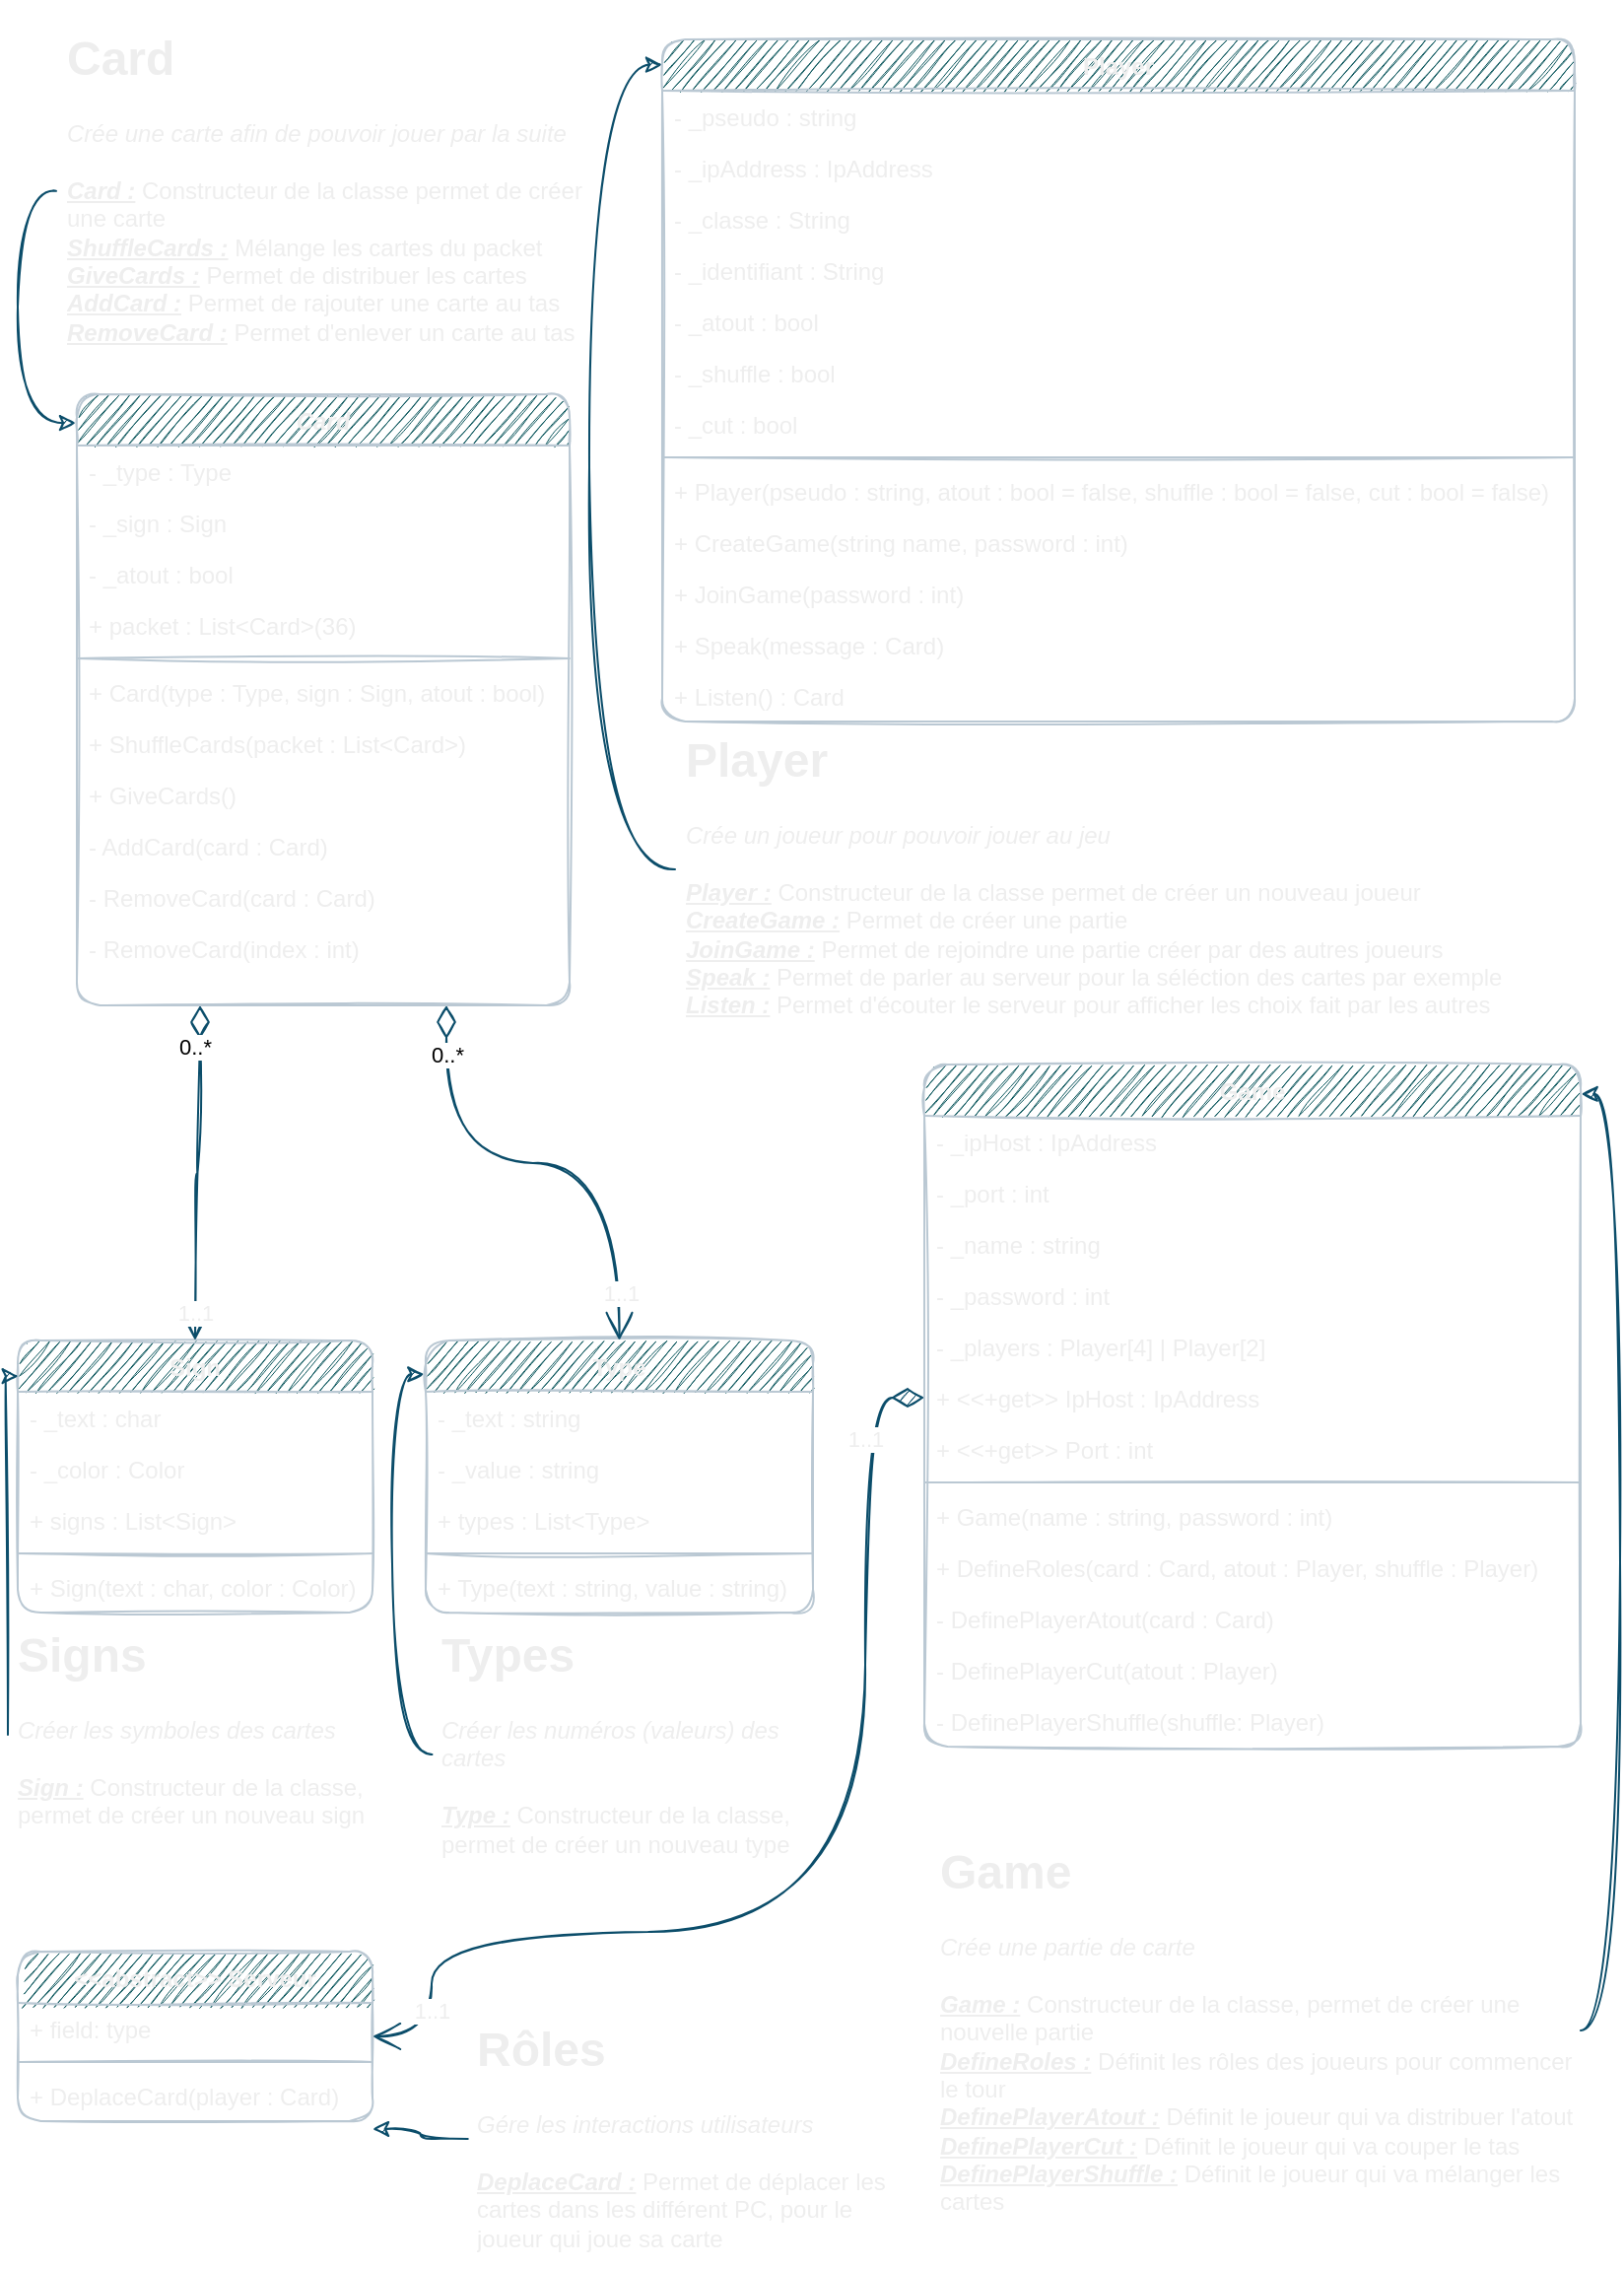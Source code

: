 <mxfile version="16.6.8" type="device"><diagram id="C5RBs43oDa-KdzZeNtuy" name="DiagramClass"><mxGraphModel dx="948" dy="529" grid="1" gridSize="10" guides="1" tooltips="1" connect="1" arrows="1" fold="1" page="1" pageScale="1" pageWidth="827" pageHeight="1169" math="0" shadow="0"><root><mxCell id="WIyWlLk6GJQsqaUBKTNV-0"/><mxCell id="WIyWlLk6GJQsqaUBKTNV-1" parent="WIyWlLk6GJQsqaUBKTNV-0"/><mxCell id="zkfFHV4jXpPFQw0GAbJ--0" value="Card" style="swimlane;fontStyle=3;align=center;verticalAlign=top;childLayout=stackLayout;horizontal=1;startSize=26;horizontalStack=0;resizeParent=1;resizeLast=0;collapsible=1;marginBottom=0;rounded=1;shadow=0;strokeWidth=1;fillColor=#09555B;strokeColor=#BAC8D3;fontColor=#EEEEEE;sketch=1;" parent="WIyWlLk6GJQsqaUBKTNV-1" vertex="1"><mxGeometry x="40" y="200" width="250" height="310" as="geometry"><mxRectangle x="40" y="20" width="250" height="26" as="alternateBounds"/></mxGeometry></mxCell><mxCell id="zkfFHV4jXpPFQw0GAbJ--1" value="- _type : Type" style="text;align=left;verticalAlign=top;spacingLeft=4;spacingRight=4;overflow=hidden;rotatable=0;points=[[0,0.5],[1,0.5]];portConstraint=eastwest;fontColor=#EEEEEE;rounded=1;sketch=1;" parent="zkfFHV4jXpPFQw0GAbJ--0" vertex="1"><mxGeometry y="26" width="250" height="26" as="geometry"/></mxCell><mxCell id="zkfFHV4jXpPFQw0GAbJ--2" value="- _sign : Sign" style="text;align=left;verticalAlign=top;spacingLeft=4;spacingRight=4;overflow=hidden;rotatable=0;points=[[0,0.5],[1,0.5]];portConstraint=eastwest;rounded=1;shadow=0;html=0;fontColor=#EEEEEE;sketch=1;" parent="zkfFHV4jXpPFQw0GAbJ--0" vertex="1"><mxGeometry y="52" width="250" height="26" as="geometry"/></mxCell><mxCell id="zkfFHV4jXpPFQw0GAbJ--3" value="- _atout : bool" style="text;align=left;verticalAlign=top;spacingLeft=4;spacingRight=4;overflow=hidden;rotatable=0;points=[[0,0.5],[1,0.5]];portConstraint=eastwest;rounded=1;shadow=0;html=0;fontColor=#EEEEEE;sketch=1;" parent="zkfFHV4jXpPFQw0GAbJ--0" vertex="1"><mxGeometry y="78" width="250" height="26" as="geometry"/></mxCell><mxCell id="dP0NVyw0foWW601qAzmN-12" value="+ packet : List&lt;Card&gt;(36)" style="text;align=left;verticalAlign=top;spacingLeft=4;spacingRight=4;overflow=hidden;rotatable=0;points=[[0,0.5],[1,0.5]];portConstraint=eastwest;rounded=1;shadow=0;html=0;fontColor=#EEEEEE;sketch=1;" parent="zkfFHV4jXpPFQw0GAbJ--0" vertex="1"><mxGeometry y="104" width="250" height="26" as="geometry"/></mxCell><mxCell id="zkfFHV4jXpPFQw0GAbJ--4" value="" style="line;html=1;strokeWidth=1;align=left;verticalAlign=middle;spacingTop=-1;spacingLeft=3;spacingRight=3;rotatable=0;labelPosition=right;points=[];portConstraint=eastwest;fillColor=#09555B;strokeColor=#BAC8D3;fontColor=#EEEEEE;rounded=1;sketch=1;" parent="zkfFHV4jXpPFQw0GAbJ--0" vertex="1"><mxGeometry y="130" width="250" height="8" as="geometry"/></mxCell><mxCell id="dP0NVyw0foWW601qAzmN-17" value="+ Card(type : Type, sign : Sign, atout : bool)" style="text;align=left;verticalAlign=top;spacingLeft=4;spacingRight=4;overflow=hidden;rotatable=0;points=[[0,0.5],[1,0.5]];portConstraint=eastwest;fontColor=#EEEEEE;rounded=1;sketch=1;" parent="zkfFHV4jXpPFQw0GAbJ--0" vertex="1"><mxGeometry y="138" width="250" height="26" as="geometry"/></mxCell><mxCell id="dP0NVyw0foWW601qAzmN-15" value="+ ShuffleCards(packet : List&lt;Card&gt;)" style="text;align=left;verticalAlign=top;spacingLeft=4;spacingRight=4;overflow=hidden;rotatable=0;points=[[0,0.5],[1,0.5]];portConstraint=eastwest;fontColor=#EEEEEE;rounded=1;sketch=1;" parent="zkfFHV4jXpPFQw0GAbJ--0" vertex="1"><mxGeometry y="164" width="250" height="26" as="geometry"/></mxCell><mxCell id="dP0NVyw0foWW601qAzmN-16" value="+ GiveCards()" style="text;align=left;verticalAlign=top;spacingLeft=4;spacingRight=4;overflow=hidden;rotatable=0;points=[[0,0.5],[1,0.5]];portConstraint=eastwest;fontColor=#EEEEEE;rounded=1;sketch=1;" parent="zkfFHV4jXpPFQw0GAbJ--0" vertex="1"><mxGeometry y="190" width="250" height="26" as="geometry"/></mxCell><mxCell id="zkfFHV4jXpPFQw0GAbJ--5" value="- AddCard(card : Card)" style="text;align=left;verticalAlign=top;spacingLeft=4;spacingRight=4;overflow=hidden;rotatable=0;points=[[0,0.5],[1,0.5]];portConstraint=eastwest;fontColor=#EEEEEE;rounded=1;sketch=1;" parent="zkfFHV4jXpPFQw0GAbJ--0" vertex="1"><mxGeometry y="216" width="250" height="26" as="geometry"/></mxCell><mxCell id="dP0NVyw0foWW601qAzmN-13" value="- RemoveCard(card : Card)" style="text;align=left;verticalAlign=top;spacingLeft=4;spacingRight=4;overflow=hidden;rotatable=0;points=[[0,0.5],[1,0.5]];portConstraint=eastwest;fontColor=#EEEEEE;rounded=1;sketch=1;" parent="zkfFHV4jXpPFQw0GAbJ--0" vertex="1"><mxGeometry y="242" width="250" height="26" as="geometry"/></mxCell><mxCell id="dP0NVyw0foWW601qAzmN-14" value="- RemoveCard(index : int)" style="text;align=left;verticalAlign=top;spacingLeft=4;spacingRight=4;overflow=hidden;rotatable=0;points=[[0,0.5],[1,0.5]];portConstraint=eastwest;fontColor=#EEEEEE;rounded=1;sketch=1;" parent="zkfFHV4jXpPFQw0GAbJ--0" vertex="1"><mxGeometry y="268" width="250" height="26" as="geometry"/></mxCell><mxCell id="zkfFHV4jXpPFQw0GAbJ--6" value="Sign" style="swimlane;fontStyle=1;align=center;verticalAlign=top;childLayout=stackLayout;horizontal=1;startSize=26;horizontalStack=0;resizeParent=1;resizeLast=0;collapsible=1;marginBottom=0;rounded=1;shadow=0;strokeWidth=1;fillColor=#09555B;strokeColor=#BAC8D3;fontColor=#EEEEEE;sketch=1;" parent="WIyWlLk6GJQsqaUBKTNV-1" vertex="1"><mxGeometry x="10" y="680" width="180" height="138" as="geometry"><mxRectangle x="40" y="540" width="180" height="26" as="alternateBounds"/></mxGeometry></mxCell><mxCell id="zkfFHV4jXpPFQw0GAbJ--7" value="- _text : char" style="text;align=left;verticalAlign=top;spacingLeft=4;spacingRight=4;overflow=hidden;rotatable=0;points=[[0,0.5],[1,0.5]];portConstraint=eastwest;fontColor=#EEEEEE;rounded=1;sketch=1;" parent="zkfFHV4jXpPFQw0GAbJ--6" vertex="1"><mxGeometry y="26" width="180" height="26" as="geometry"/></mxCell><mxCell id="zkfFHV4jXpPFQw0GAbJ--8" value="- _color : Color" style="text;align=left;verticalAlign=top;spacingLeft=4;spacingRight=4;overflow=hidden;rotatable=0;points=[[0,0.5],[1,0.5]];portConstraint=eastwest;rounded=1;shadow=0;html=0;fontColor=#EEEEEE;sketch=1;" parent="zkfFHV4jXpPFQw0GAbJ--6" vertex="1"><mxGeometry y="52" width="180" height="26" as="geometry"/></mxCell><mxCell id="dP0NVyw0foWW601qAzmN-11" value="+ signs : List&lt;Sign&gt;" style="text;align=left;verticalAlign=top;spacingLeft=4;spacingRight=4;overflow=hidden;rotatable=0;points=[[0,0.5],[1,0.5]];portConstraint=eastwest;rounded=1;shadow=0;html=0;fontColor=#EEEEEE;sketch=1;" parent="zkfFHV4jXpPFQw0GAbJ--6" vertex="1"><mxGeometry y="78" width="180" height="26" as="geometry"/></mxCell><mxCell id="zkfFHV4jXpPFQw0GAbJ--9" value="" style="line;html=1;strokeWidth=1;align=left;verticalAlign=middle;spacingTop=-1;spacingLeft=3;spacingRight=3;rotatable=0;labelPosition=right;points=[];portConstraint=eastwest;fillColor=#09555B;strokeColor=#BAC8D3;fontColor=#EEEEEE;rounded=1;sketch=1;" parent="zkfFHV4jXpPFQw0GAbJ--6" vertex="1"><mxGeometry y="104" width="180" height="8" as="geometry"/></mxCell><mxCell id="dP0NVyw0foWW601qAzmN-6" value="+ Sign(text : char, color : Color)" style="text;align=left;verticalAlign=top;spacingLeft=4;spacingRight=4;overflow=hidden;rotatable=0;points=[[0,0.5],[1,0.5]];portConstraint=eastwest;fontColor=#EEEEEE;rounded=1;sketch=1;" parent="zkfFHV4jXpPFQw0GAbJ--6" vertex="1"><mxGeometry y="112" width="180" height="26" as="geometry"/></mxCell><mxCell id="zkfFHV4jXpPFQw0GAbJ--13" value="Type" style="swimlane;fontStyle=1;align=center;verticalAlign=top;childLayout=stackLayout;horizontal=1;startSize=26;horizontalStack=0;resizeParent=1;resizeLast=0;collapsible=1;marginBottom=0;rounded=1;shadow=0;strokeWidth=1;fillColor=#09555B;strokeColor=#BAC8D3;fontColor=#EEEEEE;sketch=1;" parent="WIyWlLk6GJQsqaUBKTNV-1" vertex="1"><mxGeometry x="217" y="680" width="196.5" height="138" as="geometry"><mxRectangle x="251.75" y="540" width="198.25" height="26" as="alternateBounds"/></mxGeometry></mxCell><mxCell id="zkfFHV4jXpPFQw0GAbJ--14" value="- _text : string" style="text;align=left;verticalAlign=top;spacingLeft=4;spacingRight=4;overflow=hidden;rotatable=0;points=[[0,0.5],[1,0.5]];portConstraint=eastwest;fontColor=#EEEEEE;rounded=1;sketch=1;" parent="zkfFHV4jXpPFQw0GAbJ--13" vertex="1"><mxGeometry y="26" width="196.5" height="26" as="geometry"/></mxCell><mxCell id="7lT3j3lqQRXtBNQ0mjRO-77" value="- _value : string" style="text;align=left;verticalAlign=top;spacingLeft=4;spacingRight=4;overflow=hidden;rotatable=0;points=[[0,0.5],[1,0.5]];portConstraint=eastwest;fontColor=#EEEEEE;rounded=1;sketch=1;" parent="zkfFHV4jXpPFQw0GAbJ--13" vertex="1"><mxGeometry y="52" width="196.5" height="26" as="geometry"/></mxCell><mxCell id="dP0NVyw0foWW601qAzmN-10" value="+ types : List&lt;Type&gt;" style="text;align=left;verticalAlign=top;spacingLeft=4;spacingRight=4;overflow=hidden;rotatable=0;points=[[0,0.5],[1,0.5]];portConstraint=eastwest;fontColor=#EEEEEE;rounded=1;sketch=1;" parent="zkfFHV4jXpPFQw0GAbJ--13" vertex="1"><mxGeometry y="78" width="196.5" height="26" as="geometry"/></mxCell><mxCell id="zkfFHV4jXpPFQw0GAbJ--15" value="" style="line;html=1;strokeWidth=1;align=left;verticalAlign=middle;spacingTop=-1;spacingLeft=3;spacingRight=3;rotatable=0;labelPosition=right;points=[];portConstraint=eastwest;fillColor=#09555B;strokeColor=#BAC8D3;fontColor=#EEEEEE;rounded=1;sketch=1;" parent="zkfFHV4jXpPFQw0GAbJ--13" vertex="1"><mxGeometry y="104" width="196.5" height="8" as="geometry"/></mxCell><mxCell id="dP0NVyw0foWW601qAzmN-9" value="+ Type(text : string, value : string)" style="text;align=left;verticalAlign=top;spacingLeft=4;spacingRight=4;overflow=hidden;rotatable=0;points=[[0,0.5],[1,0.5]];portConstraint=eastwest;fontColor=#EEEEEE;rounded=1;sketch=1;" parent="zkfFHV4jXpPFQw0GAbJ--13" vertex="1"><mxGeometry y="112" width="196.5" height="26" as="geometry"/></mxCell><mxCell id="xKvep_wwdfKlVyKASgdK-0" value="Player" style="swimlane;fontStyle=1;align=center;verticalAlign=top;childLayout=stackLayout;horizontal=1;startSize=26;horizontalStack=0;resizeParent=1;resizeParentMax=0;resizeLast=0;collapsible=1;marginBottom=0;fillColor=#09555B;strokeColor=#BAC8D3;fontColor=#EEEEEE;rounded=1;sketch=1;" parent="WIyWlLk6GJQsqaUBKTNV-1" vertex="1"><mxGeometry x="337" y="20" width="463" height="346" as="geometry"><mxRectangle x="337" y="20" width="453" height="26" as="alternateBounds"/></mxGeometry></mxCell><mxCell id="xKvep_wwdfKlVyKASgdK-1" value="- _pseudo : string" style="text;strokeColor=none;fillColor=none;align=left;verticalAlign=top;spacingLeft=4;spacingRight=4;overflow=hidden;rotatable=0;points=[[0,0.5],[1,0.5]];portConstraint=eastwest;fontColor=#EEEEEE;rounded=1;sketch=1;" parent="xKvep_wwdfKlVyKASgdK-0" vertex="1"><mxGeometry y="26" width="463" height="26" as="geometry"/></mxCell><mxCell id="xKvep_wwdfKlVyKASgdK-4" value="- _ipAddress : IpAddress" style="text;strokeColor=none;fillColor=none;align=left;verticalAlign=top;spacingLeft=4;spacingRight=4;overflow=hidden;rotatable=0;points=[[0,0.5],[1,0.5]];portConstraint=eastwest;fontColor=#EEEEEE;rounded=1;sketch=1;" parent="xKvep_wwdfKlVyKASgdK-0" vertex="1"><mxGeometry y="52" width="463" height="26" as="geometry"/></mxCell><mxCell id="xKvep_wwdfKlVyKASgdK-5" value="- _classe : String" style="text;strokeColor=none;fillColor=none;align=left;verticalAlign=top;spacingLeft=4;spacingRight=4;overflow=hidden;rotatable=0;points=[[0,0.5],[1,0.5]];portConstraint=eastwest;fontColor=#EEEEEE;rounded=1;sketch=1;" parent="xKvep_wwdfKlVyKASgdK-0" vertex="1"><mxGeometry y="78" width="463" height="26" as="geometry"/></mxCell><mxCell id="xKvep_wwdfKlVyKASgdK-6" value="- _identifiant : String" style="text;strokeColor=none;fillColor=none;align=left;verticalAlign=top;spacingLeft=4;spacingRight=4;overflow=hidden;rotatable=0;points=[[0,0.5],[1,0.5]];portConstraint=eastwest;fontColor=#EEEEEE;rounded=1;sketch=1;" parent="xKvep_wwdfKlVyKASgdK-0" vertex="1"><mxGeometry y="104" width="463" height="26" as="geometry"/></mxCell><mxCell id="xKvep_wwdfKlVyKASgdK-24" value="- _atout : bool" style="text;strokeColor=none;fillColor=none;align=left;verticalAlign=top;spacingLeft=4;spacingRight=4;overflow=hidden;rotatable=0;points=[[0,0.5],[1,0.5]];portConstraint=eastwest;fontColor=#EEEEEE;rounded=1;sketch=1;" parent="xKvep_wwdfKlVyKASgdK-0" vertex="1"><mxGeometry y="130" width="463" height="26" as="geometry"/></mxCell><mxCell id="xKvep_wwdfKlVyKASgdK-25" value="- _shuffle : bool" style="text;strokeColor=none;fillColor=none;align=left;verticalAlign=top;spacingLeft=4;spacingRight=4;overflow=hidden;rotatable=0;points=[[0,0.5],[1,0.5]];portConstraint=eastwest;fontColor=#EEEEEE;rounded=1;sketch=1;" parent="xKvep_wwdfKlVyKASgdK-0" vertex="1"><mxGeometry y="156" width="463" height="26" as="geometry"/></mxCell><mxCell id="xKvep_wwdfKlVyKASgdK-27" value="- _cut : bool" style="text;strokeColor=none;fillColor=none;align=left;verticalAlign=top;spacingLeft=4;spacingRight=4;overflow=hidden;rotatable=0;points=[[0,0.5],[1,0.5]];portConstraint=eastwest;fontColor=#EEEEEE;rounded=1;sketch=1;" parent="xKvep_wwdfKlVyKASgdK-0" vertex="1"><mxGeometry y="182" width="463" height="26" as="geometry"/></mxCell><mxCell id="xKvep_wwdfKlVyKASgdK-2" value="" style="line;strokeWidth=1;fillColor=none;align=left;verticalAlign=middle;spacingTop=-1;spacingLeft=3;spacingRight=3;rotatable=0;labelPosition=right;points=[];portConstraint=eastwest;strokeColor=#BAC8D3;fontColor=#EEEEEE;rounded=1;sketch=1;" parent="xKvep_wwdfKlVyKASgdK-0" vertex="1"><mxGeometry y="208" width="463" height="8" as="geometry"/></mxCell><mxCell id="xKvep_wwdfKlVyKASgdK-3" value="+ Player(pseudo : string, atout : bool = false, shuffle : bool = false, cut : bool = false)" style="text;strokeColor=none;fillColor=none;align=left;verticalAlign=top;spacingLeft=4;spacingRight=4;overflow=hidden;rotatable=0;points=[[0,0.5],[1,0.5]];portConstraint=eastwest;fontColor=#EEEEEE;rounded=1;sketch=1;" parent="xKvep_wwdfKlVyKASgdK-0" vertex="1"><mxGeometry y="216" width="463" height="26" as="geometry"/></mxCell><mxCell id="xKvep_wwdfKlVyKASgdK-7" value="+ CreateGame(string name, password : int)" style="text;strokeColor=none;fillColor=none;align=left;verticalAlign=top;spacingLeft=4;spacingRight=4;overflow=hidden;rotatable=0;points=[[0,0.5],[1,0.5]];portConstraint=eastwest;fontColor=#EEEEEE;rounded=1;sketch=1;" parent="xKvep_wwdfKlVyKASgdK-0" vertex="1"><mxGeometry y="242" width="463" height="26" as="geometry"/></mxCell><mxCell id="xKvep_wwdfKlVyKASgdK-8" value="+ JoinGame(password : int)" style="text;strokeColor=none;fillColor=none;align=left;verticalAlign=top;spacingLeft=4;spacingRight=4;overflow=hidden;rotatable=0;points=[[0,0.5],[1,0.5]];portConstraint=eastwest;fontColor=#EEEEEE;rounded=1;sketch=1;" parent="xKvep_wwdfKlVyKASgdK-0" vertex="1"><mxGeometry y="268" width="463" height="26" as="geometry"/></mxCell><mxCell id="xKvep_wwdfKlVyKASgdK-12" value="+ Speak(message : Card)" style="text;strokeColor=none;fillColor=none;align=left;verticalAlign=top;spacingLeft=4;spacingRight=4;overflow=hidden;rotatable=0;points=[[0,0.5],[1,0.5]];portConstraint=eastwest;fontColor=#EEEEEE;rounded=1;sketch=1;" parent="xKvep_wwdfKlVyKASgdK-0" vertex="1"><mxGeometry y="294" width="463" height="26" as="geometry"/></mxCell><mxCell id="xKvep_wwdfKlVyKASgdK-14" value="+ Listen() : Card" style="text;strokeColor=none;fillColor=none;align=left;verticalAlign=top;spacingLeft=4;spacingRight=4;overflow=hidden;rotatable=0;points=[[0,0.5],[1,0.5]];portConstraint=eastwest;fontColor=#EEEEEE;rounded=1;sketch=1;" parent="xKvep_wwdfKlVyKASgdK-0" vertex="1"><mxGeometry y="320" width="463" height="26" as="geometry"/></mxCell><mxCell id="xKvep_wwdfKlVyKASgdK-15" value="Game" style="swimlane;fontStyle=1;align=center;verticalAlign=top;childLayout=stackLayout;horizontal=1;startSize=26;horizontalStack=0;resizeParent=1;resizeParentMax=0;resizeLast=0;collapsible=1;marginBottom=0;fillColor=#09555B;strokeColor=#BAC8D3;fontColor=#EEEEEE;rounded=1;sketch=1;" parent="WIyWlLk6GJQsqaUBKTNV-1" vertex="1"><mxGeometry x="470" y="540" width="333" height="346" as="geometry"><mxRectangle x="470" y="540" width="330" height="26" as="alternateBounds"/></mxGeometry></mxCell><mxCell id="xKvep_wwdfKlVyKASgdK-10" value="- _ipHost : IpAddress" style="text;strokeColor=none;fillColor=none;align=left;verticalAlign=top;spacingLeft=4;spacingRight=4;overflow=hidden;rotatable=0;points=[[0,0.5],[1,0.5]];portConstraint=eastwest;fontColor=#EEEEEE;rounded=1;sketch=1;" parent="xKvep_wwdfKlVyKASgdK-15" vertex="1"><mxGeometry y="26" width="333" height="26" as="geometry"/></mxCell><mxCell id="xKvep_wwdfKlVyKASgdK-13" value="- _port : int" style="text;strokeColor=none;fillColor=none;align=left;verticalAlign=top;spacingLeft=4;spacingRight=4;overflow=hidden;rotatable=0;points=[[0,0.5],[1,0.5]];portConstraint=eastwest;fontColor=#EEEEEE;rounded=1;sketch=1;" parent="xKvep_wwdfKlVyKASgdK-15" vertex="1"><mxGeometry y="52" width="333" height="26" as="geometry"/></mxCell><mxCell id="xKvep_wwdfKlVyKASgdK-21" value="- _name : string" style="text;strokeColor=none;fillColor=none;align=left;verticalAlign=top;spacingLeft=4;spacingRight=4;overflow=hidden;rotatable=0;points=[[0,0.5],[1,0.5]];portConstraint=eastwest;fontColor=#EEEEEE;rounded=1;sketch=1;" parent="xKvep_wwdfKlVyKASgdK-15" vertex="1"><mxGeometry y="78" width="333" height="26" as="geometry"/></mxCell><mxCell id="xKvep_wwdfKlVyKASgdK-22" value="- _password : int" style="text;strokeColor=none;fillColor=none;align=left;verticalAlign=top;spacingLeft=4;spacingRight=4;overflow=hidden;rotatable=0;points=[[0,0.5],[1,0.5]];portConstraint=eastwest;fontColor=#EEEEEE;rounded=1;sketch=1;" parent="xKvep_wwdfKlVyKASgdK-15" vertex="1"><mxGeometry y="104" width="333" height="26" as="geometry"/></mxCell><mxCell id="xKvep_wwdfKlVyKASgdK-23" value="- _players : Player[4] | Player[2]" style="text;strokeColor=none;fillColor=none;align=left;verticalAlign=top;spacingLeft=4;spacingRight=4;overflow=hidden;rotatable=0;points=[[0,0.5],[1,0.5]];portConstraint=eastwest;fontColor=#EEEEEE;rounded=1;sketch=1;" parent="xKvep_wwdfKlVyKASgdK-15" vertex="1"><mxGeometry y="130" width="333" height="26" as="geometry"/></mxCell><mxCell id="xKvep_wwdfKlVyKASgdK-19" value="+ &lt;&lt;+get&gt;&gt; IpHost : IpAddress" style="text;strokeColor=none;fillColor=none;align=left;verticalAlign=top;spacingLeft=4;spacingRight=4;overflow=hidden;rotatable=0;points=[[0,0.5],[1,0.5]];portConstraint=eastwest;fontColor=#EEEEEE;rounded=1;sketch=1;" parent="xKvep_wwdfKlVyKASgdK-15" vertex="1"><mxGeometry y="156" width="333" height="26" as="geometry"/></mxCell><mxCell id="xKvep_wwdfKlVyKASgdK-20" value="+ &lt;&lt;+get&gt;&gt; Port : int" style="text;strokeColor=none;fillColor=none;align=left;verticalAlign=top;spacingLeft=4;spacingRight=4;overflow=hidden;rotatable=0;points=[[0,0.5],[1,0.5]];portConstraint=eastwest;fontColor=#EEEEEE;rounded=1;sketch=1;" parent="xKvep_wwdfKlVyKASgdK-15" vertex="1"><mxGeometry y="182" width="333" height="26" as="geometry"/></mxCell><mxCell id="xKvep_wwdfKlVyKASgdK-17" value="" style="line;strokeWidth=1;fillColor=none;align=left;verticalAlign=middle;spacingTop=-1;spacingLeft=3;spacingRight=3;rotatable=0;labelPosition=right;points=[];portConstraint=eastwest;strokeColor=#BAC8D3;fontColor=#EEEEEE;rounded=1;sketch=1;" parent="xKvep_wwdfKlVyKASgdK-15" vertex="1"><mxGeometry y="208" width="333" height="8" as="geometry"/></mxCell><mxCell id="xKvep_wwdfKlVyKASgdK-18" value="+ Game(name : string, password : int)" style="text;strokeColor=none;fillColor=none;align=left;verticalAlign=top;spacingLeft=4;spacingRight=4;overflow=hidden;rotatable=0;points=[[0,0.5],[1,0.5]];portConstraint=eastwest;fontColor=#EEEEEE;rounded=1;sketch=1;" parent="xKvep_wwdfKlVyKASgdK-15" vertex="1"><mxGeometry y="216" width="333" height="26" as="geometry"/></mxCell><mxCell id="7lT3j3lqQRXtBNQ0mjRO-5" value="+ DefineRoles(card : Card, atout : Player, shuffle : Player)" style="text;strokeColor=none;fillColor=none;align=left;verticalAlign=top;spacingLeft=4;spacingRight=4;overflow=hidden;rotatable=0;points=[[0,0.5],[1,0.5]];portConstraint=eastwest;fontColor=#EEEEEE;rounded=1;sketch=1;" parent="xKvep_wwdfKlVyKASgdK-15" vertex="1"><mxGeometry y="242" width="333" height="26" as="geometry"/></mxCell><mxCell id="7lT3j3lqQRXtBNQ0mjRO-1" value="- DefinePlayerAtout(card : Card)" style="text;strokeColor=none;fillColor=none;align=left;verticalAlign=top;spacingLeft=4;spacingRight=4;overflow=hidden;rotatable=0;points=[[0,0.5],[1,0.5]];portConstraint=eastwest;fontColor=#EEEEEE;rounded=1;sketch=1;" parent="xKvep_wwdfKlVyKASgdK-15" vertex="1"><mxGeometry y="268" width="333" height="26" as="geometry"/></mxCell><mxCell id="7lT3j3lqQRXtBNQ0mjRO-2" value="- DefinePlayerCut(atout : Player)" style="text;strokeColor=none;fillColor=none;align=left;verticalAlign=top;spacingLeft=4;spacingRight=4;overflow=hidden;rotatable=0;points=[[0,0.5],[1,0.5]];portConstraint=eastwest;fontColor=#EEEEEE;rounded=1;sketch=1;" parent="xKvep_wwdfKlVyKASgdK-15" vertex="1"><mxGeometry y="294" width="333" height="26" as="geometry"/></mxCell><mxCell id="7lT3j3lqQRXtBNQ0mjRO-3" value="- DefinePlayerShuffle(shuffle: Player)" style="text;strokeColor=none;fillColor=none;align=left;verticalAlign=top;spacingLeft=4;spacingRight=4;overflow=hidden;rotatable=0;points=[[0,0.5],[1,0.5]];portConstraint=eastwest;fontColor=#EEEEEE;rounded=1;sketch=1;" parent="xKvep_wwdfKlVyKASgdK-15" vertex="1"><mxGeometry y="320" width="333" height="26" as="geometry"/></mxCell><mxCell id="7lT3j3lqQRXtBNQ0mjRO-79" value="&lt;&lt;abstract&gt;&gt; Serveur" style="swimlane;fontStyle=1;align=center;verticalAlign=top;childLayout=stackLayout;horizontal=1;startSize=26;horizontalStack=0;resizeParent=1;resizeParentMax=0;resizeLast=0;collapsible=1;marginBottom=0;rounded=1;sketch=1;fontColor=#EEEEEE;strokeColor=#BAC8D3;fillColor=#09555B;" parent="WIyWlLk6GJQsqaUBKTNV-1" vertex="1"><mxGeometry x="10" y="990" width="180" height="86" as="geometry"><mxRectangle x="10" y="840" width="170" height="30" as="alternateBounds"/></mxGeometry></mxCell><mxCell id="7lT3j3lqQRXtBNQ0mjRO-80" value="+ field: type" style="text;strokeColor=none;fillColor=none;align=left;verticalAlign=top;spacingLeft=4;spacingRight=4;overflow=hidden;rotatable=0;points=[[0,0.5],[1,0.5]];portConstraint=eastwest;rounded=1;sketch=1;fontColor=#EEEEEE;" parent="7lT3j3lqQRXtBNQ0mjRO-79" vertex="1"><mxGeometry y="26" width="180" height="26" as="geometry"/></mxCell><mxCell id="7lT3j3lqQRXtBNQ0mjRO-81" value="" style="line;strokeWidth=1;fillColor=none;align=left;verticalAlign=middle;spacingTop=-1;spacingLeft=3;spacingRight=3;rotatable=0;labelPosition=right;points=[];portConstraint=eastwest;rounded=1;sketch=1;fontColor=#EEEEEE;strokeColor=#BAC8D3;" parent="7lT3j3lqQRXtBNQ0mjRO-79" vertex="1"><mxGeometry y="52" width="180" height="8" as="geometry"/></mxCell><mxCell id="7lT3j3lqQRXtBNQ0mjRO-82" value="+ DeplaceCard(player : Card)" style="text;strokeColor=none;fillColor=none;align=left;verticalAlign=top;spacingLeft=4;spacingRight=4;overflow=hidden;rotatable=0;points=[[0,0.5],[1,0.5]];portConstraint=eastwest;rounded=1;sketch=1;fontColor=#EEEEEE;" parent="7lT3j3lqQRXtBNQ0mjRO-79" vertex="1"><mxGeometry y="60" width="180" height="26" as="geometry"/></mxCell><mxCell id="7lT3j3lqQRXtBNQ0mjRO-84" value="" style="edgeStyle=orthogonalEdgeStyle;curved=1;rounded=1;sketch=1;orthogonalLoop=1;jettySize=auto;html=1;strokeColor=#0B4D6A;entryX=1;entryY=1.154;entryDx=0;entryDy=0;entryPerimeter=0;" parent="WIyWlLk6GJQsqaUBKTNV-1" source="7lT3j3lqQRXtBNQ0mjRO-83" target="7lT3j3lqQRXtBNQ0mjRO-82" edge="1"><mxGeometry relative="1" as="geometry"/></mxCell><mxCell id="7lT3j3lqQRXtBNQ0mjRO-83" value="&lt;h1&gt;Rôles&lt;/h1&gt;&lt;div&gt;&lt;i&gt;Gére les interactions utilisateurs&lt;/i&gt;&lt;/div&gt;&lt;div&gt;&lt;br&gt;&lt;/div&gt;&lt;div&gt;&lt;u style=&quot;font-weight: bold ; font-style: italic&quot;&gt;DeplaceCard :&lt;/u&gt;&amp;nbsp;Permet de déplacer les cartes dans les différent PC, pour le joueur qui joue sa carte&lt;/div&gt;" style="text;html=1;strokeColor=none;fillColor=none;spacing=5;spacingTop=-20;whiteSpace=wrap;overflow=hidden;rounded=1;sketch=1;fontColor=#EEEEEE;" parent="WIyWlLk6GJQsqaUBKTNV-1" vertex="1"><mxGeometry x="238.38" y="1020" width="216.75" height="130" as="geometry"/></mxCell><mxCell id="7lT3j3lqQRXtBNQ0mjRO-86" value="" style="edgeStyle=orthogonalEdgeStyle;curved=1;rounded=1;sketch=1;orthogonalLoop=1;jettySize=auto;html=1;strokeColor=#0B4D6A;entryX=0.002;entryY=0.131;entryDx=0;entryDy=0;entryPerimeter=0;exitX=0;exitY=0.5;exitDx=0;exitDy=0;" parent="WIyWlLk6GJQsqaUBKTNV-1" source="7lT3j3lqQRXtBNQ0mjRO-85" target="zkfFHV4jXpPFQw0GAbJ--6" edge="1"><mxGeometry relative="1" as="geometry"><Array as="points"><mxPoint x="5" y="698"/></Array></mxGeometry></mxCell><mxCell id="7lT3j3lqQRXtBNQ0mjRO-85" value="&lt;h1&gt;Signs&lt;/h1&gt;&lt;div&gt;&lt;i&gt;Créer les symboles des cartes&lt;/i&gt;&lt;/div&gt;&lt;div&gt;&lt;br&gt;&lt;/div&gt;&lt;div&gt;&lt;b&gt;&lt;i&gt;&lt;u&gt;Sign :&lt;/u&gt;&lt;/i&gt;&lt;/b&gt; Constructeur de la classe, permet de créer un nouveau sign&lt;/div&gt;" style="text;html=1;strokeColor=none;fillColor=none;spacing=5;spacingTop=-20;whiteSpace=wrap;overflow=hidden;rounded=1;sketch=1;fontColor=#EEEEEE;" parent="WIyWlLk6GJQsqaUBKTNV-1" vertex="1"><mxGeometry x="5" y="820" width="190" height="120" as="geometry"/></mxCell><mxCell id="EGCgZcDEqKpMVgEfiTEV-0" value="&lt;h1&gt;Types&lt;/h1&gt;&lt;div&gt;&lt;i&gt;Créer les numéros (valeurs) des cartes&lt;/i&gt;&lt;/div&gt;&lt;div&gt;&lt;br&gt;&lt;/div&gt;&lt;div&gt;&lt;b&gt;&lt;i&gt;&lt;u&gt;Type :&lt;/u&gt;&lt;/i&gt;&lt;/b&gt; Constructeur de la classe, permet de créer un nouveau type&lt;/div&gt;" style="text;html=1;strokeColor=none;fillColor=none;spacing=5;spacingTop=-20;whiteSpace=wrap;overflow=hidden;rounded=1;sketch=1;fontColor=#EEEEEE;" parent="WIyWlLk6GJQsqaUBKTNV-1" vertex="1"><mxGeometry x="220.25" y="820" width="190" height="140" as="geometry"/></mxCell><mxCell id="EGCgZcDEqKpMVgEfiTEV-3" value="" style="edgeStyle=orthogonalEdgeStyle;curved=1;rounded=1;sketch=1;orthogonalLoop=1;jettySize=auto;html=1;strokeColor=#0B4D6A;entryX=-0.004;entryY=0.124;entryDx=0;entryDy=0;exitX=0;exitY=0.5;exitDx=0;exitDy=0;entryPerimeter=0;" parent="WIyWlLk6GJQsqaUBKTNV-1" source="EGCgZcDEqKpMVgEfiTEV-0" target="zkfFHV4jXpPFQw0GAbJ--13" edge="1"><mxGeometry relative="1" as="geometry"><mxPoint x="250" y="1045" as="sourcePoint"/><mxPoint x="210" y="1011.5" as="targetPoint"/><Array as="points"><mxPoint x="200" y="890"/><mxPoint x="200" y="697"/></Array></mxGeometry></mxCell><mxCell id="EGCgZcDEqKpMVgEfiTEV-4" value="&lt;h1&gt;Game&lt;/h1&gt;&lt;div&gt;&lt;i&gt;Crée une partie de carte&lt;/i&gt;&lt;/div&gt;&lt;div&gt;&lt;span&gt;&lt;br&gt;&lt;/span&gt;&lt;/div&gt;&lt;div&gt;&lt;span&gt;&lt;b&gt;&lt;i&gt;&lt;u&gt;Game :&lt;/u&gt;&lt;/i&gt;&lt;/b&gt; Constructeur de la classe, permet de créer une nouvelle partie&lt;/span&gt;&lt;br&gt;&lt;/div&gt;&lt;div&gt;&lt;b&gt;&lt;i&gt;&lt;u&gt;DefineRoles :&lt;/u&gt;&lt;/i&gt;&lt;/b&gt; Définit les rôles des joueurs pour commencer le tour&lt;/div&gt;&lt;div&gt;&lt;b&gt;&lt;i&gt;&lt;u&gt;DefinePlayerAtout :&lt;/u&gt;&lt;/i&gt;&lt;/b&gt; Définit le joueur qui va distribuer l'atout&lt;/div&gt;&lt;div&gt;&lt;b&gt;&lt;i&gt;&lt;u&gt;DefinePlayerCut :&lt;/u&gt;&lt;/i&gt;&lt;/b&gt; Définit le joueur qui va couper le tas&lt;/div&gt;&lt;div&gt;&lt;b&gt;&lt;i&gt;&lt;u&gt;DefinePlayerShuffle :&lt;/u&gt;&lt;/i&gt;&lt;/b&gt; Définit le joueur qui va mélanger les cartes&lt;/div&gt;" style="text;html=1;strokeColor=none;fillColor=none;spacing=5;spacingTop=-20;whiteSpace=wrap;overflow=hidden;rounded=1;sketch=1;fontColor=#EEEEEE;" parent="WIyWlLk6GJQsqaUBKTNV-1" vertex="1"><mxGeometry x="473" y="930" width="330" height="200" as="geometry"/></mxCell><mxCell id="EGCgZcDEqKpMVgEfiTEV-7" value="" style="edgeStyle=orthogonalEdgeStyle;curved=1;rounded=1;sketch=1;orthogonalLoop=1;jettySize=auto;html=1;strokeColor=#0B4D6A;exitX=1;exitY=0.5;exitDx=0;exitDy=0;entryX=1.001;entryY=0.043;entryDx=0;entryDy=0;entryPerimeter=0;" parent="WIyWlLk6GJQsqaUBKTNV-1" source="EGCgZcDEqKpMVgEfiTEV-4" target="xKvep_wwdfKlVyKASgdK-15" edge="1"><mxGeometry relative="1" as="geometry"><mxPoint x="250" y="905" as="sourcePoint"/><mxPoint x="350" y="830" as="targetPoint"/></mxGeometry></mxCell><mxCell id="EGCgZcDEqKpMVgEfiTEV-8" value="&lt;h1&gt;Card&lt;/h1&gt;&lt;div&gt;&lt;i&gt;Crée une carte afin de pouvoir jouer par la suite&lt;/i&gt;&lt;/div&gt;&lt;div&gt;&lt;br&gt;&lt;/div&gt;&lt;div&gt;&lt;b&gt;&lt;i&gt;&lt;u&gt;Card :&lt;/u&gt;&lt;/i&gt;&lt;/b&gt; Constructeur de la classe permet de créer une carte&lt;/div&gt;&lt;div&gt;&lt;b&gt;&lt;i&gt;&lt;u&gt;ShuffleCards :&lt;/u&gt;&lt;/i&gt;&lt;/b&gt; Mélange les cartes du packet&lt;/div&gt;&lt;div&gt;&lt;b&gt;&lt;i&gt;&lt;u&gt;GiveCards :&lt;/u&gt;&lt;/i&gt;&lt;/b&gt; Permet de distribuer les cartes&lt;/div&gt;&lt;div&gt;&lt;b&gt;&lt;i&gt;&lt;u&gt;AddCard :&lt;/u&gt;&lt;/i&gt;&lt;/b&gt; Permet de rajouter une carte au tas&lt;/div&gt;&lt;div&gt;&lt;b&gt;&lt;i&gt;&lt;u&gt;RemoveCard :&lt;/u&gt;&lt;/i&gt;&lt;/b&gt; Permet d'enlever un carte au tas&lt;/div&gt;" style="text;html=1;strokeColor=none;fillColor=none;spacing=5;spacingTop=-20;whiteSpace=wrap;overflow=hidden;rounded=1;sketch=1;fontColor=#EEEEEE;" parent="WIyWlLk6GJQsqaUBKTNV-1" vertex="1"><mxGeometry x="30" y="10" width="270" height="170" as="geometry"/></mxCell><mxCell id="EGCgZcDEqKpMVgEfiTEV-11" value="" style="edgeStyle=orthogonalEdgeStyle;curved=1;rounded=1;sketch=1;orthogonalLoop=1;jettySize=auto;html=1;strokeColor=#0B4D6A;entryX=-0.002;entryY=0.047;entryDx=0;entryDy=0;entryPerimeter=0;exitX=-0.002;exitY=0.511;exitDx=0;exitDy=0;exitPerimeter=0;" parent="WIyWlLk6GJQsqaUBKTNV-1" source="EGCgZcDEqKpMVgEfiTEV-8" target="zkfFHV4jXpPFQw0GAbJ--0" edge="1"><mxGeometry relative="1" as="geometry"><mxPoint x="20" y="520" as="sourcePoint"/><mxPoint x="20" y="280" as="targetPoint"/></mxGeometry></mxCell><mxCell id="EGCgZcDEqKpMVgEfiTEV-12" value="&lt;h1&gt;Player&lt;/h1&gt;&lt;div&gt;&lt;i&gt;Crée un joueur pour pouvoir jouer au jeu&lt;/i&gt;&lt;/div&gt;&lt;div&gt;&lt;br&gt;&lt;/div&gt;&lt;div&gt;&lt;b&gt;&lt;i&gt;&lt;u&gt;Player :&lt;/u&gt;&lt;/i&gt;&lt;/b&gt; Constructeur de la classe permet de créer un nouveau joueur&lt;/div&gt;&lt;div&gt;&lt;b&gt;&lt;i&gt;&lt;u&gt;CreateGame :&lt;/u&gt;&lt;/i&gt;&lt;/b&gt; Permet de créer une partie&lt;/div&gt;&lt;div&gt;&lt;b&gt;&lt;i&gt;&lt;u&gt;JoinGame :&lt;/u&gt;&lt;/i&gt;&lt;/b&gt; Permet de rejoindre une partie créer par des autres joueurs&lt;/div&gt;&lt;div&gt;&lt;b&gt;&lt;i&gt;&lt;u&gt;Speak :&lt;/u&gt;&lt;/i&gt;&lt;/b&gt; Permet de parler au serveur pour la séléction des cartes par exemple&lt;/div&gt;&lt;div&gt;&lt;b&gt;&lt;i&gt;&lt;u&gt;Listen :&lt;/u&gt;&lt;/i&gt;&lt;/b&gt; Permet d'écouter le serveur pour afficher les choix fait par les autres&lt;/div&gt;" style="text;html=1;strokeColor=none;fillColor=none;spacing=5;spacingTop=-20;whiteSpace=wrap;overflow=hidden;rounded=1;sketch=1;fontColor=#EEEEEE;" parent="WIyWlLk6GJQsqaUBKTNV-1" vertex="1"><mxGeometry x="343.5" y="366" width="450" height="150" as="geometry"/></mxCell><mxCell id="EGCgZcDEqKpMVgEfiTEV-13" value="" style="edgeStyle=orthogonalEdgeStyle;curved=1;rounded=1;sketch=1;orthogonalLoop=1;jettySize=auto;html=1;strokeColor=#0B4D6A;entryX=0;entryY=0.037;entryDx=0;entryDy=0;entryPerimeter=0;exitX=0;exitY=0.5;exitDx=0;exitDy=0;" parent="WIyWlLk6GJQsqaUBKTNV-1" source="EGCgZcDEqKpMVgEfiTEV-12" target="xKvep_wwdfKlVyKASgdK-0" edge="1"><mxGeometry relative="1" as="geometry"><mxPoint x="35" y="760" as="sourcePoint"/><mxPoint x="50.36" y="568.078" as="targetPoint"/><Array as="points"><mxPoint x="300" y="33"/></Array></mxGeometry></mxCell><mxCell id="Fi-gJQW7x5DHajniTtsC-0" value="0..*" style="endArrow=open;html=1;endSize=12;startArrow=diamondThin;startSize=14;startFill=0;edgeStyle=orthogonalEdgeStyle;align=left;verticalAlign=bottom;rounded=1;entryX=0.5;entryY=0;entryDx=0;entryDy=0;sketch=1;curved=1;strokeColor=#0B4D6A;exitX=0.25;exitY=1;exitDx=0;exitDy=0;" parent="WIyWlLk6GJQsqaUBKTNV-1" source="zkfFHV4jXpPFQw0GAbJ--0" target="zkfFHV4jXpPFQw0GAbJ--6" edge="1"><mxGeometry x="-0.652" y="-12" relative="1" as="geometry"><mxPoint x="140" y="470" as="sourcePoint"/><mxPoint x="140" y="620" as="targetPoint"/><mxPoint as="offset"/></mxGeometry></mxCell><mxCell id="Fi-gJQW7x5DHajniTtsC-2" value="1..1" style="edgeLabel;html=1;align=center;verticalAlign=middle;resizable=0;points=[];sketch=1;rounded=1;fontColor=#EEEEEE;" parent="Fi-gJQW7x5DHajniTtsC-0" vertex="1" connectable="0"><mxGeometry x="0.747" y="2" relative="1" as="geometry"><mxPoint x="-2" y="8" as="offset"/></mxGeometry></mxCell><mxCell id="Fi-gJQW7x5DHajniTtsC-1" value="0..*" style="endArrow=open;html=1;endSize=12;startArrow=diamondThin;startSize=14;startFill=0;edgeStyle=orthogonalEdgeStyle;align=left;verticalAlign=bottom;rounded=1;entryX=0.5;entryY=0;entryDx=0;entryDy=0;sketch=1;curved=1;strokeColor=#0B4D6A;exitX=0.75;exitY=1;exitDx=0;exitDy=0;" parent="WIyWlLk6GJQsqaUBKTNV-1" source="zkfFHV4jXpPFQw0GAbJ--0" target="zkfFHV4jXpPFQw0GAbJ--13" edge="1"><mxGeometry x="-0.741" y="-10" relative="1" as="geometry"><mxPoint x="190" y="470" as="sourcePoint"/><mxPoint x="390" y="570" as="targetPoint"/><mxPoint as="offset"/><Array as="points"><mxPoint x="228" y="590"/><mxPoint x="315" y="590"/></Array></mxGeometry></mxCell><mxCell id="Fi-gJQW7x5DHajniTtsC-4" value="1..1" style="edgeLabel;html=1;align=center;verticalAlign=middle;resizable=0;points=[];sketch=1;rounded=1;fontColor=#EEEEEE;" parent="Fi-gJQW7x5DHajniTtsC-1" vertex="1" connectable="0"><mxGeometry x="0.787" y="1" relative="1" as="geometry"><mxPoint x="-1" y="3" as="offset"/></mxGeometry></mxCell><mxCell id="9lYYRXhgdif38kxt0XOP-0" value="" style="endArrow=open;html=1;endSize=12;startArrow=diamondThin;startSize=14;startFill=1;edgeStyle=orthogonalEdgeStyle;align=left;verticalAlign=bottom;rounded=1;exitX=0;exitY=0.5;exitDx=0;exitDy=0;strokeColor=#0B4D6A;sketch=1;curved=1;" parent="WIyWlLk6GJQsqaUBKTNV-1" source="xKvep_wwdfKlVyKASgdK-19" target="7lT3j3lqQRXtBNQ0mjRO-79" edge="1"><mxGeometry x="-1" y="3" relative="1" as="geometry"><mxPoint x="370" y="690" as="sourcePoint"/><mxPoint x="530" y="690" as="targetPoint"/><Array as="points"><mxPoint x="440" y="709"/><mxPoint x="440" y="980"/><mxPoint x="220" y="980"/><mxPoint x="220" y="1033"/></Array></mxGeometry></mxCell><mxCell id="9lYYRXhgdif38kxt0XOP-1" value="1..1" style="edgeLabel;html=1;align=center;verticalAlign=middle;resizable=0;points=[];fontColor=#EEEEEE;sketch=1;rounded=1;" parent="9lYYRXhgdif38kxt0XOP-0" vertex="1" connectable="0"><mxGeometry x="0.815" y="1" relative="1" as="geometry"><mxPoint x="-1" y="13" as="offset"/></mxGeometry></mxCell><mxCell id="9lYYRXhgdif38kxt0XOP-2" value="1..1" style="edgeLabel;html=1;align=center;verticalAlign=middle;resizable=0;points=[];fontColor=#EEEEEE;sketch=1;rounded=1;" parent="9lYYRXhgdif38kxt0XOP-0" vertex="1" connectable="0"><mxGeometry x="-0.832" y="-1" relative="1" as="geometry"><mxPoint x="1" as="offset"/></mxGeometry></mxCell></root></mxGraphModel></diagram></mxfile>